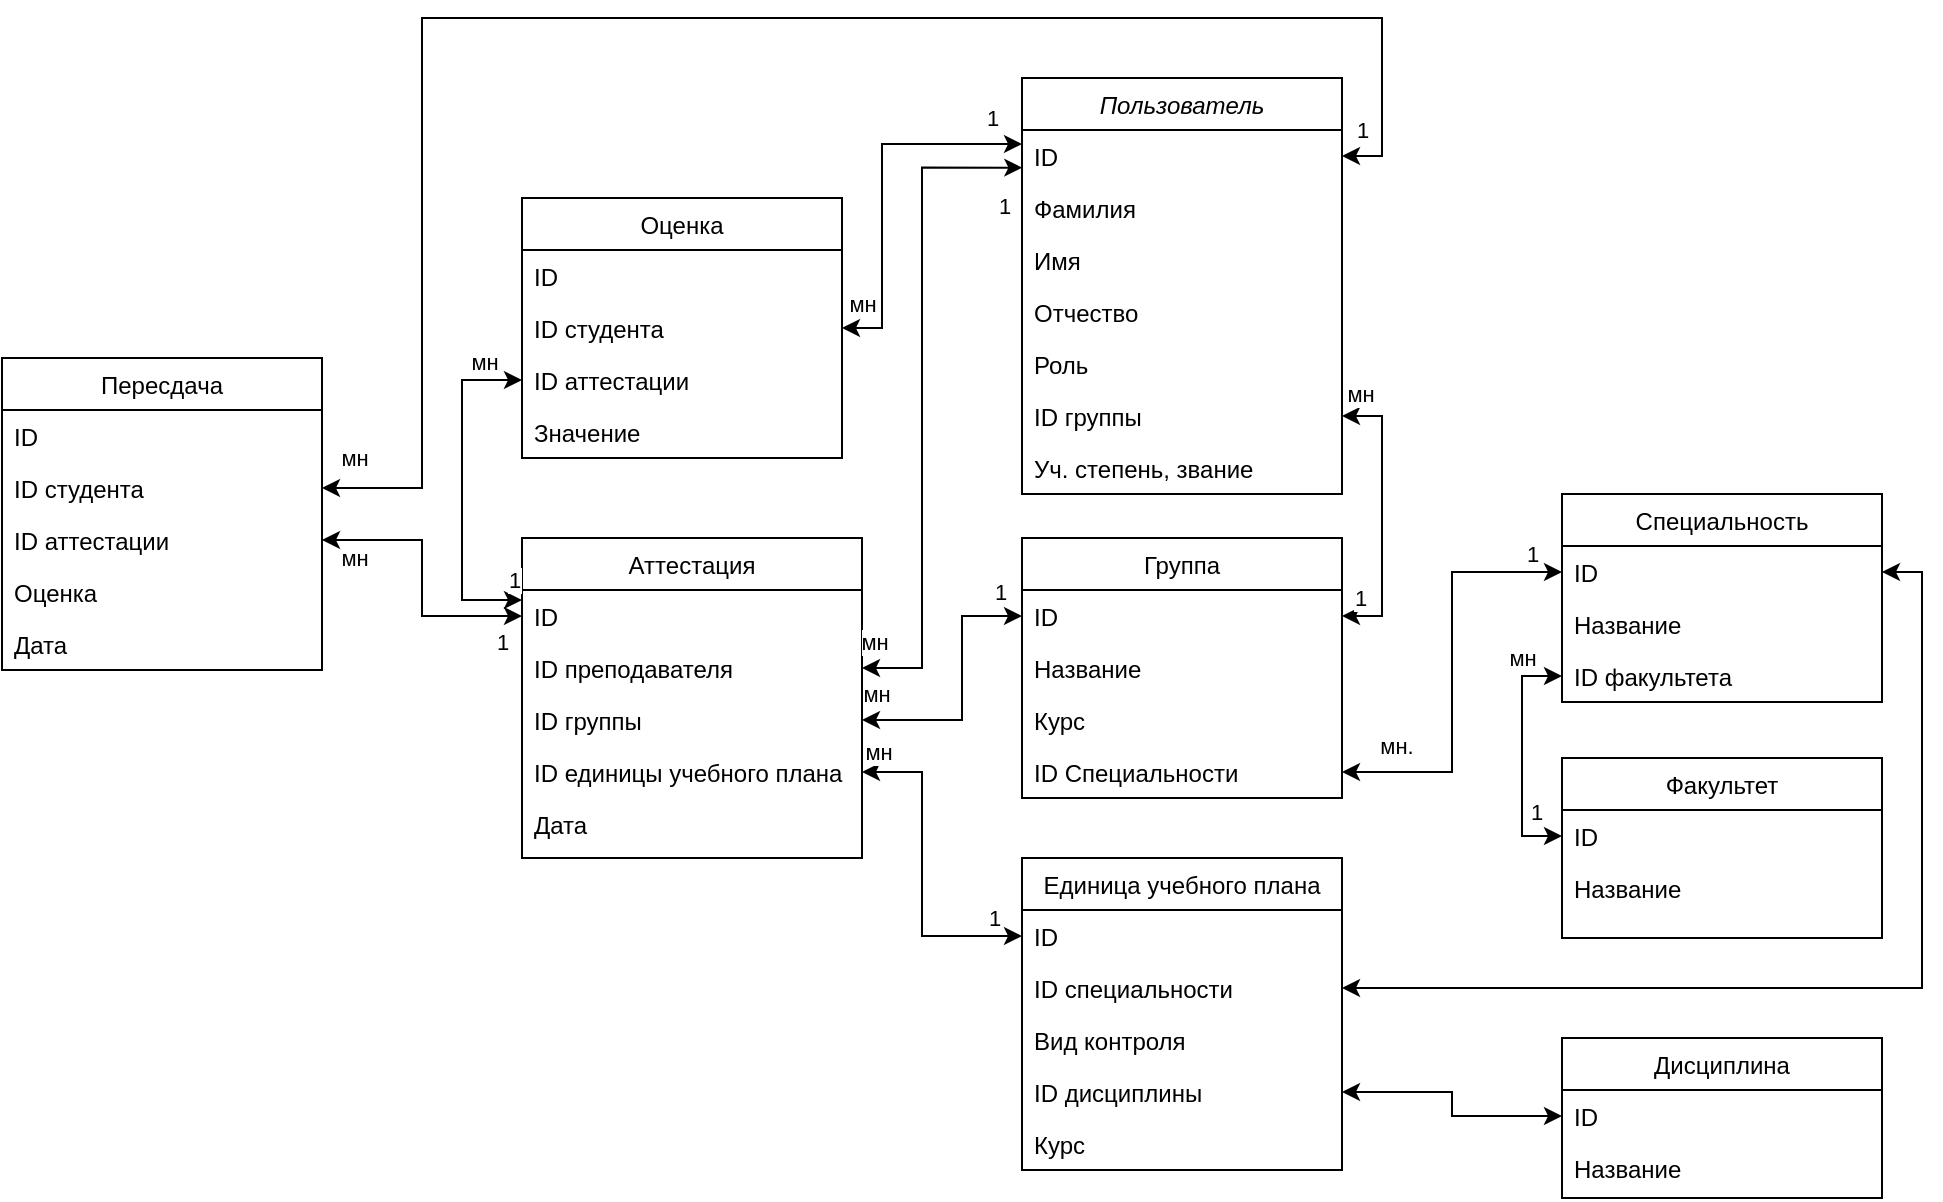 <mxfile version="20.7.4" type="device"><diagram id="C5RBs43oDa-KdzZeNtuy" name="Page-1"><mxGraphModel dx="1348" dy="621" grid="1" gridSize="10" guides="1" tooltips="1" connect="1" arrows="1" fold="1" page="1" pageScale="1" pageWidth="827" pageHeight="1169" math="0" shadow="0"><root><mxCell id="WIyWlLk6GJQsqaUBKTNV-0"/><mxCell id="WIyWlLk6GJQsqaUBKTNV-1" parent="WIyWlLk6GJQsqaUBKTNV-0"/><mxCell id="zkfFHV4jXpPFQw0GAbJ--0" value="Пользователь" style="swimlane;fontStyle=2;align=center;verticalAlign=top;childLayout=stackLayout;horizontal=1;startSize=26;horizontalStack=0;resizeParent=1;resizeLast=0;collapsible=1;marginBottom=0;rounded=0;shadow=0;strokeWidth=1;" parent="WIyWlLk6GJQsqaUBKTNV-1" vertex="1"><mxGeometry x="-40" y="50" width="160" height="208" as="geometry"><mxRectangle x="230" y="140" width="160" height="26" as="alternateBounds"/></mxGeometry></mxCell><mxCell id="2mrzKiwlugedrOtR-tyi-2" value="ID" style="text;align=left;verticalAlign=top;spacingLeft=4;spacingRight=4;overflow=hidden;rotatable=0;points=[[0,0.5],[1,0.5]];portConstraint=eastwest;" parent="zkfFHV4jXpPFQw0GAbJ--0" vertex="1"><mxGeometry y="26" width="160" height="26" as="geometry"/></mxCell><mxCell id="zkfFHV4jXpPFQw0GAbJ--1" value="Фамилия " style="text;align=left;verticalAlign=top;spacingLeft=4;spacingRight=4;overflow=hidden;rotatable=0;points=[[0,0.5],[1,0.5]];portConstraint=eastwest;" parent="zkfFHV4jXpPFQw0GAbJ--0" vertex="1"><mxGeometry y="52" width="160" height="26" as="geometry"/></mxCell><mxCell id="zkfFHV4jXpPFQw0GAbJ--2" value="Имя" style="text;align=left;verticalAlign=top;spacingLeft=4;spacingRight=4;overflow=hidden;rotatable=0;points=[[0,0.5],[1,0.5]];portConstraint=eastwest;rounded=0;shadow=0;html=0;" parent="zkfFHV4jXpPFQw0GAbJ--0" vertex="1"><mxGeometry y="78" width="160" height="26" as="geometry"/></mxCell><mxCell id="zkfFHV4jXpPFQw0GAbJ--3" value="Отчество" style="text;align=left;verticalAlign=top;spacingLeft=4;spacingRight=4;overflow=hidden;rotatable=0;points=[[0,0.5],[1,0.5]];portConstraint=eastwest;rounded=0;shadow=0;html=0;" parent="zkfFHV4jXpPFQw0GAbJ--0" vertex="1"><mxGeometry y="104" width="160" height="26" as="geometry"/></mxCell><mxCell id="2mrzKiwlugedrOtR-tyi-18" value="Роль" style="text;align=left;verticalAlign=top;spacingLeft=4;spacingRight=4;overflow=hidden;rotatable=0;points=[[0,0.5],[1,0.5]];portConstraint=eastwest;rounded=0;shadow=0;html=0;" parent="zkfFHV4jXpPFQw0GAbJ--0" vertex="1"><mxGeometry y="130" width="160" height="26" as="geometry"/></mxCell><mxCell id="2mrzKiwlugedrOtR-tyi-39" value="ID группы" style="text;align=left;verticalAlign=top;spacingLeft=4;spacingRight=4;overflow=hidden;rotatable=0;points=[[0,0.5],[1,0.5]];portConstraint=eastwest;" parent="zkfFHV4jXpPFQw0GAbJ--0" vertex="1"><mxGeometry y="156" width="160" height="26" as="geometry"/></mxCell><mxCell id="2mrzKiwlugedrOtR-tyi-19" value="Уч. степень, звание" style="text;align=left;verticalAlign=top;spacingLeft=4;spacingRight=4;overflow=hidden;rotatable=0;points=[[0,0.5],[1,0.5]];portConstraint=eastwest;rounded=0;shadow=0;html=0;" parent="zkfFHV4jXpPFQw0GAbJ--0" vertex="1"><mxGeometry y="182" width="160" height="26" as="geometry"/></mxCell><mxCell id="zkfFHV4jXpPFQw0GAbJ--17" value="Группа" style="swimlane;fontStyle=0;align=center;verticalAlign=top;childLayout=stackLayout;horizontal=1;startSize=26;horizontalStack=0;resizeParent=1;resizeLast=0;collapsible=1;marginBottom=0;rounded=0;shadow=0;strokeWidth=1;" parent="WIyWlLk6GJQsqaUBKTNV-1" vertex="1"><mxGeometry x="-40" y="280" width="160" height="130" as="geometry"><mxRectangle x="550" y="140" width="160" height="26" as="alternateBounds"/></mxGeometry></mxCell><mxCell id="2mrzKiwlugedrOtR-tyi-3" value="ID" style="text;align=left;verticalAlign=top;spacingLeft=4;spacingRight=4;overflow=hidden;rotatable=0;points=[[0,0.5],[1,0.5]];portConstraint=eastwest;" parent="zkfFHV4jXpPFQw0GAbJ--17" vertex="1"><mxGeometry y="26" width="160" height="26" as="geometry"/></mxCell><mxCell id="zkfFHV4jXpPFQw0GAbJ--18" value="Название" style="text;align=left;verticalAlign=top;spacingLeft=4;spacingRight=4;overflow=hidden;rotatable=0;points=[[0,0.5],[1,0.5]];portConstraint=eastwest;" parent="zkfFHV4jXpPFQw0GAbJ--17" vertex="1"><mxGeometry y="52" width="160" height="26" as="geometry"/></mxCell><mxCell id="zkfFHV4jXpPFQw0GAbJ--22" value="Курс" style="text;align=left;verticalAlign=top;spacingLeft=4;spacingRight=4;overflow=hidden;rotatable=0;points=[[0,0.5],[1,0.5]];portConstraint=eastwest;rounded=0;shadow=0;html=0;" parent="zkfFHV4jXpPFQw0GAbJ--17" vertex="1"><mxGeometry y="78" width="160" height="26" as="geometry"/></mxCell><mxCell id="2mrzKiwlugedrOtR-tyi-46" value="ID Специальности" style="text;align=left;verticalAlign=top;spacingLeft=4;spacingRight=4;overflow=hidden;rotatable=0;points=[[0,0.5],[1,0.5]];portConstraint=eastwest;rounded=0;shadow=0;html=0;" parent="zkfFHV4jXpPFQw0GAbJ--17" vertex="1"><mxGeometry y="104" width="160" height="26" as="geometry"/></mxCell><mxCell id="2mrzKiwlugedrOtR-tyi-7" value="Оценка" style="swimlane;fontStyle=0;align=center;verticalAlign=top;childLayout=stackLayout;horizontal=1;startSize=26;horizontalStack=0;resizeParent=1;resizeLast=0;collapsible=1;marginBottom=0;rounded=0;shadow=0;strokeWidth=1;" parent="WIyWlLk6GJQsqaUBKTNV-1" vertex="1"><mxGeometry x="-290" y="110" width="160" height="130" as="geometry"><mxRectangle x="340" y="380" width="170" height="26" as="alternateBounds"/></mxGeometry></mxCell><mxCell id="2mrzKiwlugedrOtR-tyi-8" value="ID" style="text;align=left;verticalAlign=top;spacingLeft=4;spacingRight=4;overflow=hidden;rotatable=0;points=[[0,0.5],[1,0.5]];portConstraint=eastwest;" parent="2mrzKiwlugedrOtR-tyi-7" vertex="1"><mxGeometry y="26" width="160" height="26" as="geometry"/></mxCell><mxCell id="2mrzKiwlugedrOtR-tyi-26" value="ID студента" style="text;align=left;verticalAlign=top;spacingLeft=4;spacingRight=4;overflow=hidden;rotatable=0;points=[[0,0.5],[1,0.5]];portConstraint=eastwest;" parent="2mrzKiwlugedrOtR-tyi-7" vertex="1"><mxGeometry y="52" width="160" height="26" as="geometry"/></mxCell><mxCell id="2mrzKiwlugedrOtR-tyi-9" value="ID аттестации" style="text;align=left;verticalAlign=top;spacingLeft=4;spacingRight=4;overflow=hidden;rotatable=0;points=[[0,0.5],[1,0.5]];portConstraint=eastwest;" parent="2mrzKiwlugedrOtR-tyi-7" vertex="1"><mxGeometry y="78" width="160" height="26" as="geometry"/></mxCell><mxCell id="2mrzKiwlugedrOtR-tyi-10" value="Значение" style="text;align=left;verticalAlign=top;spacingLeft=4;spacingRight=4;overflow=hidden;rotatable=0;points=[[0,0.5],[1,0.5]];portConstraint=eastwest;" parent="2mrzKiwlugedrOtR-tyi-7" vertex="1"><mxGeometry y="104" width="160" height="26" as="geometry"/></mxCell><mxCell id="2mrzKiwlugedrOtR-tyi-11" value="Дисциплина" style="swimlane;fontStyle=0;align=center;verticalAlign=top;childLayout=stackLayout;horizontal=1;startSize=26;horizontalStack=0;resizeParent=1;resizeLast=0;collapsible=1;marginBottom=0;rounded=0;shadow=0;strokeWidth=1;" parent="WIyWlLk6GJQsqaUBKTNV-1" vertex="1"><mxGeometry x="230" y="530" width="160" height="80" as="geometry"><mxRectangle x="340" y="380" width="170" height="26" as="alternateBounds"/></mxGeometry></mxCell><mxCell id="2mrzKiwlugedrOtR-tyi-12" value="ID" style="text;align=left;verticalAlign=top;spacingLeft=4;spacingRight=4;overflow=hidden;rotatable=0;points=[[0,0.5],[1,0.5]];portConstraint=eastwest;" parent="2mrzKiwlugedrOtR-tyi-11" vertex="1"><mxGeometry y="26" width="160" height="26" as="geometry"/></mxCell><mxCell id="2mrzKiwlugedrOtR-tyi-13" value="Название" style="text;align=left;verticalAlign=top;spacingLeft=4;spacingRight=4;overflow=hidden;rotatable=0;points=[[0,0.5],[1,0.5]];portConstraint=eastwest;" parent="2mrzKiwlugedrOtR-tyi-11" vertex="1"><mxGeometry y="52" width="160" height="26" as="geometry"/></mxCell><mxCell id="2mrzKiwlugedrOtR-tyi-21" value="Аттестация" style="swimlane;fontStyle=0;align=center;verticalAlign=top;childLayout=stackLayout;horizontal=1;startSize=26;horizontalStack=0;resizeParent=1;resizeLast=0;collapsible=1;marginBottom=0;rounded=0;shadow=0;strokeWidth=1;" parent="WIyWlLk6GJQsqaUBKTNV-1" vertex="1"><mxGeometry x="-290" y="280" width="170" height="160" as="geometry"><mxRectangle x="340" y="380" width="170" height="26" as="alternateBounds"/></mxGeometry></mxCell><mxCell id="2mrzKiwlugedrOtR-tyi-22" value="ID" style="text;align=left;verticalAlign=top;spacingLeft=4;spacingRight=4;overflow=hidden;rotatable=0;points=[[0,0.5],[1,0.5]];portConstraint=eastwest;" parent="2mrzKiwlugedrOtR-tyi-21" vertex="1"><mxGeometry y="26" width="170" height="26" as="geometry"/></mxCell><mxCell id="2mrzKiwlugedrOtR-tyi-27" value="ID преподавателя" style="text;align=left;verticalAlign=top;spacingLeft=4;spacingRight=4;overflow=hidden;rotatable=0;points=[[0,0.5],[1,0.5]];portConstraint=eastwest;" parent="2mrzKiwlugedrOtR-tyi-21" vertex="1"><mxGeometry y="52" width="170" height="26" as="geometry"/></mxCell><mxCell id="2mrzKiwlugedrOtR-tyi-24" value="ID группы" style="text;align=left;verticalAlign=top;spacingLeft=4;spacingRight=4;overflow=hidden;rotatable=0;points=[[0,0.5],[1,0.5]];portConstraint=eastwest;" parent="2mrzKiwlugedrOtR-tyi-21" vertex="1"><mxGeometry y="78" width="170" height="26" as="geometry"/></mxCell><mxCell id="2mrzKiwlugedrOtR-tyi-28" value="ID единицы учебного плана" style="text;align=left;verticalAlign=top;spacingLeft=4;spacingRight=4;overflow=hidden;rotatable=0;points=[[0,0.5],[1,0.5]];portConstraint=eastwest;" parent="2mrzKiwlugedrOtR-tyi-21" vertex="1"><mxGeometry y="104" width="170" height="26" as="geometry"/></mxCell><mxCell id="2mrzKiwlugedrOtR-tyi-25" value="Дата" style="text;align=left;verticalAlign=top;spacingLeft=4;spacingRight=4;overflow=hidden;rotatable=0;points=[[0,0.5],[1,0.5]];portConstraint=eastwest;" parent="2mrzKiwlugedrOtR-tyi-21" vertex="1"><mxGeometry y="130" width="170" height="26" as="geometry"/></mxCell><mxCell id="2mrzKiwlugedrOtR-tyi-29" value="" style="edgeStyle=orthogonalEdgeStyle;rounded=0;orthogonalLoop=1;jettySize=auto;html=1;startArrow=classic;startFill=1;" parent="WIyWlLk6GJQsqaUBKTNV-1" source="2mrzKiwlugedrOtR-tyi-28" target="2mrzKiwlugedrOtR-tyi-59" edge="1"><mxGeometry relative="1" as="geometry"><mxPoint x="-100" y="670" as="targetPoint"/><Array as="points"><mxPoint x="-90" y="397"/><mxPoint x="-90" y="479"/></Array></mxGeometry></mxCell><mxCell id="2mrzKiwlugedrOtR-tyi-32" value="мн" style="edgeLabel;html=1;align=center;verticalAlign=middle;resizable=0;points=[];" parent="2mrzKiwlugedrOtR-tyi-29" vertex="1" connectable="0"><mxGeometry x="-0.902" y="1" relative="1" as="geometry"><mxPoint y="-9" as="offset"/></mxGeometry></mxCell><mxCell id="2mrzKiwlugedrOtR-tyi-73" value="1" style="edgeLabel;html=1;align=center;verticalAlign=middle;resizable=0;points=[];" parent="2mrzKiwlugedrOtR-tyi-29" vertex="1" connectable="0"><mxGeometry x="0.821" y="2" relative="1" as="geometry"><mxPoint y="-7" as="offset"/></mxGeometry></mxCell><mxCell id="2mrzKiwlugedrOtR-tyi-33" style="edgeStyle=orthogonalEdgeStyle;rounded=0;orthogonalLoop=1;jettySize=auto;html=1;exitX=0;exitY=0.5;exitDx=0;exitDy=0;startArrow=classic;startFill=1;" parent="WIyWlLk6GJQsqaUBKTNV-1" source="2mrzKiwlugedrOtR-tyi-9" edge="1"><mxGeometry relative="1" as="geometry"><mxPoint x="-290" y="311" as="targetPoint"/><Array as="points"><mxPoint x="-320" y="201"/><mxPoint x="-320" y="311"/></Array></mxGeometry></mxCell><mxCell id="2mrzKiwlugedrOtR-tyi-34" value="мн" style="edgeLabel;html=1;align=center;verticalAlign=middle;resizable=0;points=[];" parent="2mrzKiwlugedrOtR-tyi-33" vertex="1" connectable="0"><mxGeometry x="-0.933" y="2" relative="1" as="geometry"><mxPoint x="-14" y="-11" as="offset"/></mxGeometry></mxCell><mxCell id="2mrzKiwlugedrOtR-tyi-35" value="1" style="edgeLabel;html=1;align=center;verticalAlign=middle;resizable=0;points=[];" parent="2mrzKiwlugedrOtR-tyi-33" vertex="1" connectable="0"><mxGeometry x="0.902" y="1" relative="1" as="geometry"><mxPoint x="4" y="-9" as="offset"/></mxGeometry></mxCell><mxCell id="2mrzKiwlugedrOtR-tyi-36" style="edgeStyle=orthogonalEdgeStyle;rounded=0;orthogonalLoop=1;jettySize=auto;html=1;exitX=1;exitY=0.5;exitDx=0;exitDy=0;entryX=0;entryY=0.5;entryDx=0;entryDy=0;startArrow=classic;startFill=1;" parent="WIyWlLk6GJQsqaUBKTNV-1" source="2mrzKiwlugedrOtR-tyi-24" target="2mrzKiwlugedrOtR-tyi-3" edge="1"><mxGeometry x="-0.141" y="-35" relative="1" as="geometry"><Array as="points"><mxPoint x="-70" y="371"/><mxPoint x="-70" y="319"/></Array><mxPoint as="offset"/></mxGeometry></mxCell><mxCell id="2mrzKiwlugedrOtR-tyi-37" value="мн" style="edgeLabel;html=1;align=center;verticalAlign=middle;resizable=0;points=[];" parent="2mrzKiwlugedrOtR-tyi-36" vertex="1" connectable="0"><mxGeometry x="-0.941" y="1" relative="1" as="geometry"><mxPoint x="3" y="-12" as="offset"/></mxGeometry></mxCell><mxCell id="2mrzKiwlugedrOtR-tyi-38" value="1" style="edgeLabel;html=1;align=center;verticalAlign=middle;resizable=0;points=[];" parent="2mrzKiwlugedrOtR-tyi-36" vertex="1" connectable="0"><mxGeometry x="0.892" relative="1" as="geometry"><mxPoint x="-4" y="-12" as="offset"/></mxGeometry></mxCell><mxCell id="2mrzKiwlugedrOtR-tyi-40" style="edgeStyle=orthogonalEdgeStyle;rounded=0;orthogonalLoop=1;jettySize=auto;html=1;exitX=1;exitY=0.5;exitDx=0;exitDy=0;entryX=1;entryY=0.5;entryDx=0;entryDy=0;startArrow=classic;startFill=1;" parent="WIyWlLk6GJQsqaUBKTNV-1" source="2mrzKiwlugedrOtR-tyi-39" target="2mrzKiwlugedrOtR-tyi-3" edge="1"><mxGeometry relative="1" as="geometry"/></mxCell><mxCell id="2mrzKiwlugedrOtR-tyi-41" value="мн" style="edgeLabel;html=1;align=center;verticalAlign=middle;resizable=0;points=[];" parent="2mrzKiwlugedrOtR-tyi-40" vertex="1" connectable="0"><mxGeometry x="-0.872" y="-1" relative="1" as="geometry"><mxPoint y="-12" as="offset"/></mxGeometry></mxCell><mxCell id="2mrzKiwlugedrOtR-tyi-42" value="1" style="edgeLabel;html=1;align=center;verticalAlign=middle;resizable=0;points=[];" parent="2mrzKiwlugedrOtR-tyi-40" vertex="1" connectable="0"><mxGeometry x="0.825" y="-2" relative="1" as="geometry"><mxPoint x="-3" y="-7" as="offset"/></mxGeometry></mxCell><mxCell id="2mrzKiwlugedrOtR-tyi-43" style="edgeStyle=orthogonalEdgeStyle;rounded=0;orthogonalLoop=1;jettySize=auto;html=1;exitX=1;exitY=0.5;exitDx=0;exitDy=0;startArrow=classic;startFill=1;entryX=0.001;entryY=0.724;entryDx=0;entryDy=0;entryPerimeter=0;" parent="WIyWlLk6GJQsqaUBKTNV-1" source="2mrzKiwlugedrOtR-tyi-27" target="2mrzKiwlugedrOtR-tyi-2" edge="1"><mxGeometry relative="1" as="geometry"><mxPoint x="-80" y="160" as="targetPoint"/><Array as="points"><mxPoint x="-90" y="345"/><mxPoint x="-90" y="95"/></Array></mxGeometry></mxCell><mxCell id="2mrzKiwlugedrOtR-tyi-44" value="мн" style="edgeLabel;html=1;align=center;verticalAlign=middle;resizable=0;points=[];" parent="2mrzKiwlugedrOtR-tyi-43" vertex="1" connectable="0"><mxGeometry x="-0.886" y="1" relative="1" as="geometry"><mxPoint x="-13" y="-12" as="offset"/></mxGeometry></mxCell><mxCell id="2mrzKiwlugedrOtR-tyi-45" value="1" style="edgeLabel;html=1;align=center;verticalAlign=middle;resizable=0;points=[];" parent="2mrzKiwlugedrOtR-tyi-43" vertex="1" connectable="0"><mxGeometry x="0.939" y="-1" relative="1" as="geometry"><mxPoint y="18" as="offset"/></mxGeometry></mxCell><mxCell id="2mrzKiwlugedrOtR-tyi-48" value="Специальность" style="swimlane;fontStyle=0;align=center;verticalAlign=top;childLayout=stackLayout;horizontal=1;startSize=26;horizontalStack=0;resizeParent=1;resizeLast=0;collapsible=1;marginBottom=0;rounded=0;shadow=0;strokeWidth=1;" parent="WIyWlLk6GJQsqaUBKTNV-1" vertex="1"><mxGeometry x="230" y="258" width="160" height="104" as="geometry"><mxRectangle x="550" y="140" width="160" height="26" as="alternateBounds"/></mxGeometry></mxCell><mxCell id="2mrzKiwlugedrOtR-tyi-49" value="ID" style="text;align=left;verticalAlign=top;spacingLeft=4;spacingRight=4;overflow=hidden;rotatable=0;points=[[0,0.5],[1,0.5]];portConstraint=eastwest;" parent="2mrzKiwlugedrOtR-tyi-48" vertex="1"><mxGeometry y="26" width="160" height="26" as="geometry"/></mxCell><mxCell id="2mrzKiwlugedrOtR-tyi-50" value="Название" style="text;align=left;verticalAlign=top;spacingLeft=4;spacingRight=4;overflow=hidden;rotatable=0;points=[[0,0.5],[1,0.5]];portConstraint=eastwest;" parent="2mrzKiwlugedrOtR-tyi-48" vertex="1"><mxGeometry y="52" width="160" height="26" as="geometry"/></mxCell><mxCell id="2mrzKiwlugedrOtR-tyi-64" value="ID факультета" style="text;align=left;verticalAlign=top;spacingLeft=4;spacingRight=4;overflow=hidden;rotatable=0;points=[[0,0.5],[1,0.5]];portConstraint=eastwest;" parent="2mrzKiwlugedrOtR-tyi-48" vertex="1"><mxGeometry y="78" width="160" height="26" as="geometry"/></mxCell><mxCell id="2mrzKiwlugedrOtR-tyi-53" value="Факультет" style="swimlane;fontStyle=0;align=center;verticalAlign=top;childLayout=stackLayout;horizontal=1;startSize=26;horizontalStack=0;resizeParent=1;resizeLast=0;collapsible=1;marginBottom=0;rounded=0;shadow=0;strokeWidth=1;" parent="WIyWlLk6GJQsqaUBKTNV-1" vertex="1"><mxGeometry x="230" y="390" width="160" height="90" as="geometry"><mxRectangle x="550" y="140" width="160" height="26" as="alternateBounds"/></mxGeometry></mxCell><mxCell id="2mrzKiwlugedrOtR-tyi-54" value="ID" style="text;align=left;verticalAlign=top;spacingLeft=4;spacingRight=4;overflow=hidden;rotatable=0;points=[[0,0.5],[1,0.5]];portConstraint=eastwest;" parent="2mrzKiwlugedrOtR-tyi-53" vertex="1"><mxGeometry y="26" width="160" height="26" as="geometry"/></mxCell><mxCell id="2mrzKiwlugedrOtR-tyi-55" value="Название" style="text;align=left;verticalAlign=top;spacingLeft=4;spacingRight=4;overflow=hidden;rotatable=0;points=[[0,0.5],[1,0.5]];portConstraint=eastwest;" parent="2mrzKiwlugedrOtR-tyi-53" vertex="1"><mxGeometry y="52" width="160" height="26" as="geometry"/></mxCell><mxCell id="2mrzKiwlugedrOtR-tyi-58" value="Единица учебного плана" style="swimlane;fontStyle=0;align=center;verticalAlign=top;childLayout=stackLayout;horizontal=1;startSize=26;horizontalStack=0;resizeParent=1;resizeLast=0;collapsible=1;marginBottom=0;rounded=0;shadow=0;strokeWidth=1;" parent="WIyWlLk6GJQsqaUBKTNV-1" vertex="1"><mxGeometry x="-40" y="440" width="160" height="156" as="geometry"><mxRectangle x="340" y="380" width="170" height="26" as="alternateBounds"/></mxGeometry></mxCell><mxCell id="2mrzKiwlugedrOtR-tyi-59" value="ID" style="text;align=left;verticalAlign=top;spacingLeft=4;spacingRight=4;overflow=hidden;rotatable=0;points=[[0,0.5],[1,0.5]];portConstraint=eastwest;" parent="2mrzKiwlugedrOtR-tyi-58" vertex="1"><mxGeometry y="26" width="160" height="26" as="geometry"/></mxCell><mxCell id="2mrzKiwlugedrOtR-tyi-60" value="ID специальности" style="text;align=left;verticalAlign=top;spacingLeft=4;spacingRight=4;overflow=hidden;rotatable=0;points=[[0,0.5],[1,0.5]];portConstraint=eastwest;" parent="2mrzKiwlugedrOtR-tyi-58" vertex="1"><mxGeometry y="52" width="160" height="26" as="geometry"/></mxCell><mxCell id="2mrzKiwlugedrOtR-tyi-75" value="Вид контроля" style="text;align=left;verticalAlign=top;spacingLeft=4;spacingRight=4;overflow=hidden;rotatable=0;points=[[0,0.5],[1,0.5]];portConstraint=eastwest;" parent="2mrzKiwlugedrOtR-tyi-58" vertex="1"><mxGeometry y="78" width="160" height="26" as="geometry"/></mxCell><mxCell id="2mrzKiwlugedrOtR-tyi-62" value="ID дисциплины" style="text;align=left;verticalAlign=top;spacingLeft=4;spacingRight=4;overflow=hidden;rotatable=0;points=[[0,0.5],[1,0.5]];portConstraint=eastwest;" parent="2mrzKiwlugedrOtR-tyi-58" vertex="1"><mxGeometry y="104" width="160" height="26" as="geometry"/></mxCell><mxCell id="2mrzKiwlugedrOtR-tyi-61" value="Курс" style="text;align=left;verticalAlign=top;spacingLeft=4;spacingRight=4;overflow=hidden;rotatable=0;points=[[0,0.5],[1,0.5]];portConstraint=eastwest;" parent="2mrzKiwlugedrOtR-tyi-58" vertex="1"><mxGeometry y="130" width="160" height="26" as="geometry"/></mxCell><mxCell id="2mrzKiwlugedrOtR-tyi-63" style="edgeStyle=orthogonalEdgeStyle;rounded=0;orthogonalLoop=1;jettySize=auto;html=1;exitX=1;exitY=0.5;exitDx=0;exitDy=0;entryX=0;entryY=0.5;entryDx=0;entryDy=0;startArrow=classic;startFill=1;" parent="WIyWlLk6GJQsqaUBKTNV-1" source="2mrzKiwlugedrOtR-tyi-46" target="2mrzKiwlugedrOtR-tyi-49" edge="1"><mxGeometry relative="1" as="geometry"/></mxCell><mxCell id="2mrzKiwlugedrOtR-tyi-66" value="мн." style="edgeLabel;html=1;align=center;verticalAlign=middle;resizable=0;points=[];" parent="2mrzKiwlugedrOtR-tyi-63" vertex="1" connectable="0"><mxGeometry x="-0.718" y="2" relative="1" as="geometry"><mxPoint x="-3" y="-11" as="offset"/></mxGeometry></mxCell><mxCell id="2mrzKiwlugedrOtR-tyi-67" value="1" style="edgeLabel;html=1;align=center;verticalAlign=middle;resizable=0;points=[];" parent="2mrzKiwlugedrOtR-tyi-63" vertex="1" connectable="0"><mxGeometry x="0.858" y="3" relative="1" as="geometry"><mxPoint y="-6" as="offset"/></mxGeometry></mxCell><mxCell id="2mrzKiwlugedrOtR-tyi-65" style="edgeStyle=orthogonalEdgeStyle;rounded=0;orthogonalLoop=1;jettySize=auto;html=1;entryX=0;entryY=0.5;entryDx=0;entryDy=0;startArrow=classic;startFill=1;exitX=0;exitY=0.5;exitDx=0;exitDy=0;" parent="WIyWlLk6GJQsqaUBKTNV-1" source="2mrzKiwlugedrOtR-tyi-64" target="2mrzKiwlugedrOtR-tyi-54" edge="1"><mxGeometry relative="1" as="geometry"><mxPoint x="220" y="410" as="sourcePoint"/></mxGeometry></mxCell><mxCell id="2mrzKiwlugedrOtR-tyi-68" value="1" style="edgeLabel;html=1;align=center;verticalAlign=middle;resizable=0;points=[];" parent="2mrzKiwlugedrOtR-tyi-65" vertex="1" connectable="0"><mxGeometry x="0.848" y="1" relative="1" as="geometry"><mxPoint x="-4" y="-11" as="offset"/></mxGeometry></mxCell><mxCell id="2mrzKiwlugedrOtR-tyi-69" value="мн" style="edgeLabel;html=1;align=center;verticalAlign=middle;resizable=0;points=[];" parent="2mrzKiwlugedrOtR-tyi-65" vertex="1" connectable="0"><mxGeometry x="-0.848" y="1" relative="1" as="geometry"><mxPoint x="-11" y="-10" as="offset"/></mxGeometry></mxCell><mxCell id="2mrzKiwlugedrOtR-tyi-70" style="edgeStyle=orthogonalEdgeStyle;rounded=0;orthogonalLoop=1;jettySize=auto;html=1;exitX=1;exitY=0.5;exitDx=0;exitDy=0;startArrow=classic;startFill=1;entryX=1;entryY=0.5;entryDx=0;entryDy=0;" parent="WIyWlLk6GJQsqaUBKTNV-1" source="2mrzKiwlugedrOtR-tyi-49" target="2mrzKiwlugedrOtR-tyi-60" edge="1"><mxGeometry relative="1" as="geometry"><mxPoint x="440" y="640" as="targetPoint"/></mxGeometry></mxCell><mxCell id="2mrzKiwlugedrOtR-tyi-71" style="edgeStyle=orthogonalEdgeStyle;rounded=0;orthogonalLoop=1;jettySize=auto;html=1;exitX=0;exitY=0.5;exitDx=0;exitDy=0;startArrow=classic;startFill=1;" parent="WIyWlLk6GJQsqaUBKTNV-1" source="2mrzKiwlugedrOtR-tyi-12" target="2mrzKiwlugedrOtR-tyi-62" edge="1"><mxGeometry relative="1" as="geometry"/></mxCell><mxCell id="2mrzKiwlugedrOtR-tyi-77" style="edgeStyle=orthogonalEdgeStyle;rounded=0;orthogonalLoop=1;jettySize=auto;html=1;exitX=1;exitY=0.5;exitDx=0;exitDy=0;startArrow=classic;startFill=1;" parent="WIyWlLk6GJQsqaUBKTNV-1" source="2mrzKiwlugedrOtR-tyi-26" edge="1"><mxGeometry relative="1" as="geometry"><mxPoint x="-40" y="83" as="targetPoint"/><Array as="points"><mxPoint x="-110" y="175"/><mxPoint x="-110" y="83"/></Array></mxGeometry></mxCell><mxCell id="2mrzKiwlugedrOtR-tyi-78" value="1" style="edgeLabel;html=1;align=center;verticalAlign=middle;resizable=0;points=[];" parent="2mrzKiwlugedrOtR-tyi-77" vertex="1" connectable="0"><mxGeometry x="0.828" y="-2" relative="1" as="geometry"><mxPoint y="-15" as="offset"/></mxGeometry></mxCell><mxCell id="2mrzKiwlugedrOtR-tyi-79" value="мн" style="edgeLabel;html=1;align=center;verticalAlign=middle;resizable=0;points=[];" parent="2mrzKiwlugedrOtR-tyi-77" vertex="1" connectable="0"><mxGeometry x="-0.891" y="1" relative="1" as="geometry"><mxPoint y="-11" as="offset"/></mxGeometry></mxCell><mxCell id="2mrzKiwlugedrOtR-tyi-80" value="Пересдача" style="swimlane;fontStyle=0;align=center;verticalAlign=top;childLayout=stackLayout;horizontal=1;startSize=26;horizontalStack=0;resizeParent=1;resizeLast=0;collapsible=1;marginBottom=0;rounded=0;shadow=0;strokeWidth=1;" parent="WIyWlLk6GJQsqaUBKTNV-1" vertex="1"><mxGeometry x="-550" y="190" width="160" height="156" as="geometry"><mxRectangle x="340" y="380" width="170" height="26" as="alternateBounds"/></mxGeometry></mxCell><mxCell id="2mrzKiwlugedrOtR-tyi-81" value="ID" style="text;align=left;verticalAlign=top;spacingLeft=4;spacingRight=4;overflow=hidden;rotatable=0;points=[[0,0.5],[1,0.5]];portConstraint=eastwest;" parent="2mrzKiwlugedrOtR-tyi-80" vertex="1"><mxGeometry y="26" width="160" height="26" as="geometry"/></mxCell><mxCell id="2mrzKiwlugedrOtR-tyi-82" value="ID студента" style="text;align=left;verticalAlign=top;spacingLeft=4;spacingRight=4;overflow=hidden;rotatable=0;points=[[0,0.5],[1,0.5]];portConstraint=eastwest;" parent="2mrzKiwlugedrOtR-tyi-80" vertex="1"><mxGeometry y="52" width="160" height="26" as="geometry"/></mxCell><mxCell id="2mrzKiwlugedrOtR-tyi-83" value="ID аттестации" style="text;align=left;verticalAlign=top;spacingLeft=4;spacingRight=4;overflow=hidden;rotatable=0;points=[[0,0.5],[1,0.5]];portConstraint=eastwest;" parent="2mrzKiwlugedrOtR-tyi-80" vertex="1"><mxGeometry y="78" width="160" height="26" as="geometry"/></mxCell><mxCell id="2mrzKiwlugedrOtR-tyi-92" value="Оценка" style="text;align=left;verticalAlign=top;spacingLeft=4;spacingRight=4;overflow=hidden;rotatable=0;points=[[0,0.5],[1,0.5]];portConstraint=eastwest;" parent="2mrzKiwlugedrOtR-tyi-80" vertex="1"><mxGeometry y="104" width="160" height="26" as="geometry"/></mxCell><mxCell id="2mrzKiwlugedrOtR-tyi-84" value="Дата" style="text;align=left;verticalAlign=top;spacingLeft=4;spacingRight=4;overflow=hidden;rotatable=0;points=[[0,0.5],[1,0.5]];portConstraint=eastwest;" parent="2mrzKiwlugedrOtR-tyi-80" vertex="1"><mxGeometry y="130" width="160" height="26" as="geometry"/></mxCell><mxCell id="2mrzKiwlugedrOtR-tyi-85" style="edgeStyle=orthogonalEdgeStyle;rounded=0;orthogonalLoop=1;jettySize=auto;html=1;exitX=1;exitY=0.5;exitDx=0;exitDy=0;entryX=0;entryY=0.5;entryDx=0;entryDy=0;startArrow=classic;startFill=1;" parent="WIyWlLk6GJQsqaUBKTNV-1" source="2mrzKiwlugedrOtR-tyi-83" target="2mrzKiwlugedrOtR-tyi-22" edge="1"><mxGeometry relative="1" as="geometry"/></mxCell><mxCell id="2mrzKiwlugedrOtR-tyi-87" value="1" style="edgeLabel;html=1;align=center;verticalAlign=middle;resizable=0;points=[];" parent="2mrzKiwlugedrOtR-tyi-85" vertex="1" connectable="0"><mxGeometry x="0.799" relative="1" as="geometry"><mxPoint x="4" y="13" as="offset"/></mxGeometry></mxCell><mxCell id="2mrzKiwlugedrOtR-tyi-91" value="мн" style="edgeLabel;html=1;align=center;verticalAlign=middle;resizable=0;points=[];" parent="2mrzKiwlugedrOtR-tyi-85" vertex="1" connectable="0"><mxGeometry x="-0.778" y="-2" relative="1" as="geometry"><mxPoint y="7" as="offset"/></mxGeometry></mxCell><mxCell id="2mrzKiwlugedrOtR-tyi-88" style="edgeStyle=orthogonalEdgeStyle;rounded=0;orthogonalLoop=1;jettySize=auto;html=1;exitX=1;exitY=0.5;exitDx=0;exitDy=0;entryX=1;entryY=0.5;entryDx=0;entryDy=0;startArrow=classic;startFill=1;" parent="WIyWlLk6GJQsqaUBKTNV-1" source="2mrzKiwlugedrOtR-tyi-82" target="2mrzKiwlugedrOtR-tyi-2" edge="1"><mxGeometry relative="1" as="geometry"><Array as="points"><mxPoint x="-340" y="255"/><mxPoint x="-340" y="20"/><mxPoint x="140" y="20"/><mxPoint x="140" y="89"/></Array></mxGeometry></mxCell><mxCell id="2mrzKiwlugedrOtR-tyi-89" value="1" style="edgeLabel;html=1;align=center;verticalAlign=middle;resizable=0;points=[];" parent="2mrzKiwlugedrOtR-tyi-88" vertex="1" connectable="0"><mxGeometry x="0.961" y="-2" relative="1" as="geometry"><mxPoint x="-7" y="-11" as="offset"/></mxGeometry></mxCell><mxCell id="2mrzKiwlugedrOtR-tyi-90" value="мн" style="edgeLabel;html=1;align=center;verticalAlign=middle;resizable=0;points=[];" parent="2mrzKiwlugedrOtR-tyi-88" vertex="1" connectable="0"><mxGeometry x="-0.964" y="-1" relative="1" as="geometry"><mxPoint y="-16" as="offset"/></mxGeometry></mxCell></root></mxGraphModel></diagram></mxfile>